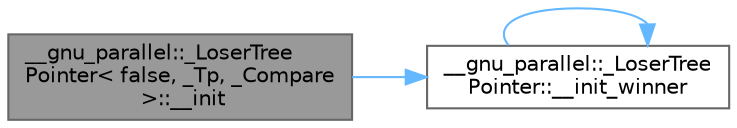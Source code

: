 digraph "__gnu_parallel::_LoserTreePointer&lt; false, _Tp, _Compare &gt;::__init"
{
 // LATEX_PDF_SIZE
  bgcolor="transparent";
  edge [fontname=Helvetica,fontsize=10,labelfontname=Helvetica,labelfontsize=10];
  node [fontname=Helvetica,fontsize=10,shape=box,height=0.2,width=0.4];
  rankdir="LR";
  Node1 [id="Node000001",label="__gnu_parallel::_LoserTree\lPointer\< false, _Tp, _Compare\l \>::__init",height=0.2,width=0.4,color="gray40", fillcolor="grey60", style="filled", fontcolor="black",tooltip=" "];
  Node1 -> Node2 [id="edge1_Node000001_Node000002",color="steelblue1",style="solid",tooltip=" "];
  Node2 [id="Node000002",label="__gnu_parallel::_LoserTree\lPointer::__init_winner",height=0.2,width=0.4,color="grey40", fillcolor="white", style="filled",URL="$class____gnu__parallel_1_1___loser_tree_pointer.html#a0bba4193b0f5cd27da594af934a6adc8",tooltip=" "];
  Node2 -> Node2 [id="edge2_Node000002_Node000002",color="steelblue1",style="solid",tooltip=" "];
}
